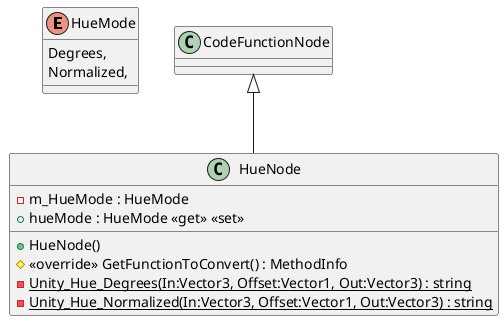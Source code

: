 @startuml
enum HueMode {
    Degrees,
    Normalized,
}
class HueNode {
    + HueNode()
    - m_HueMode : HueMode
    + hueMode : HueMode <<get>> <<set>>
    # <<override>> GetFunctionToConvert() : MethodInfo
    {static} - Unity_Hue_Degrees(In:Vector3, Offset:Vector1, Out:Vector3) : string
    {static} - Unity_Hue_Normalized(In:Vector3, Offset:Vector1, Out:Vector3) : string
}
CodeFunctionNode <|-- HueNode
@enduml
